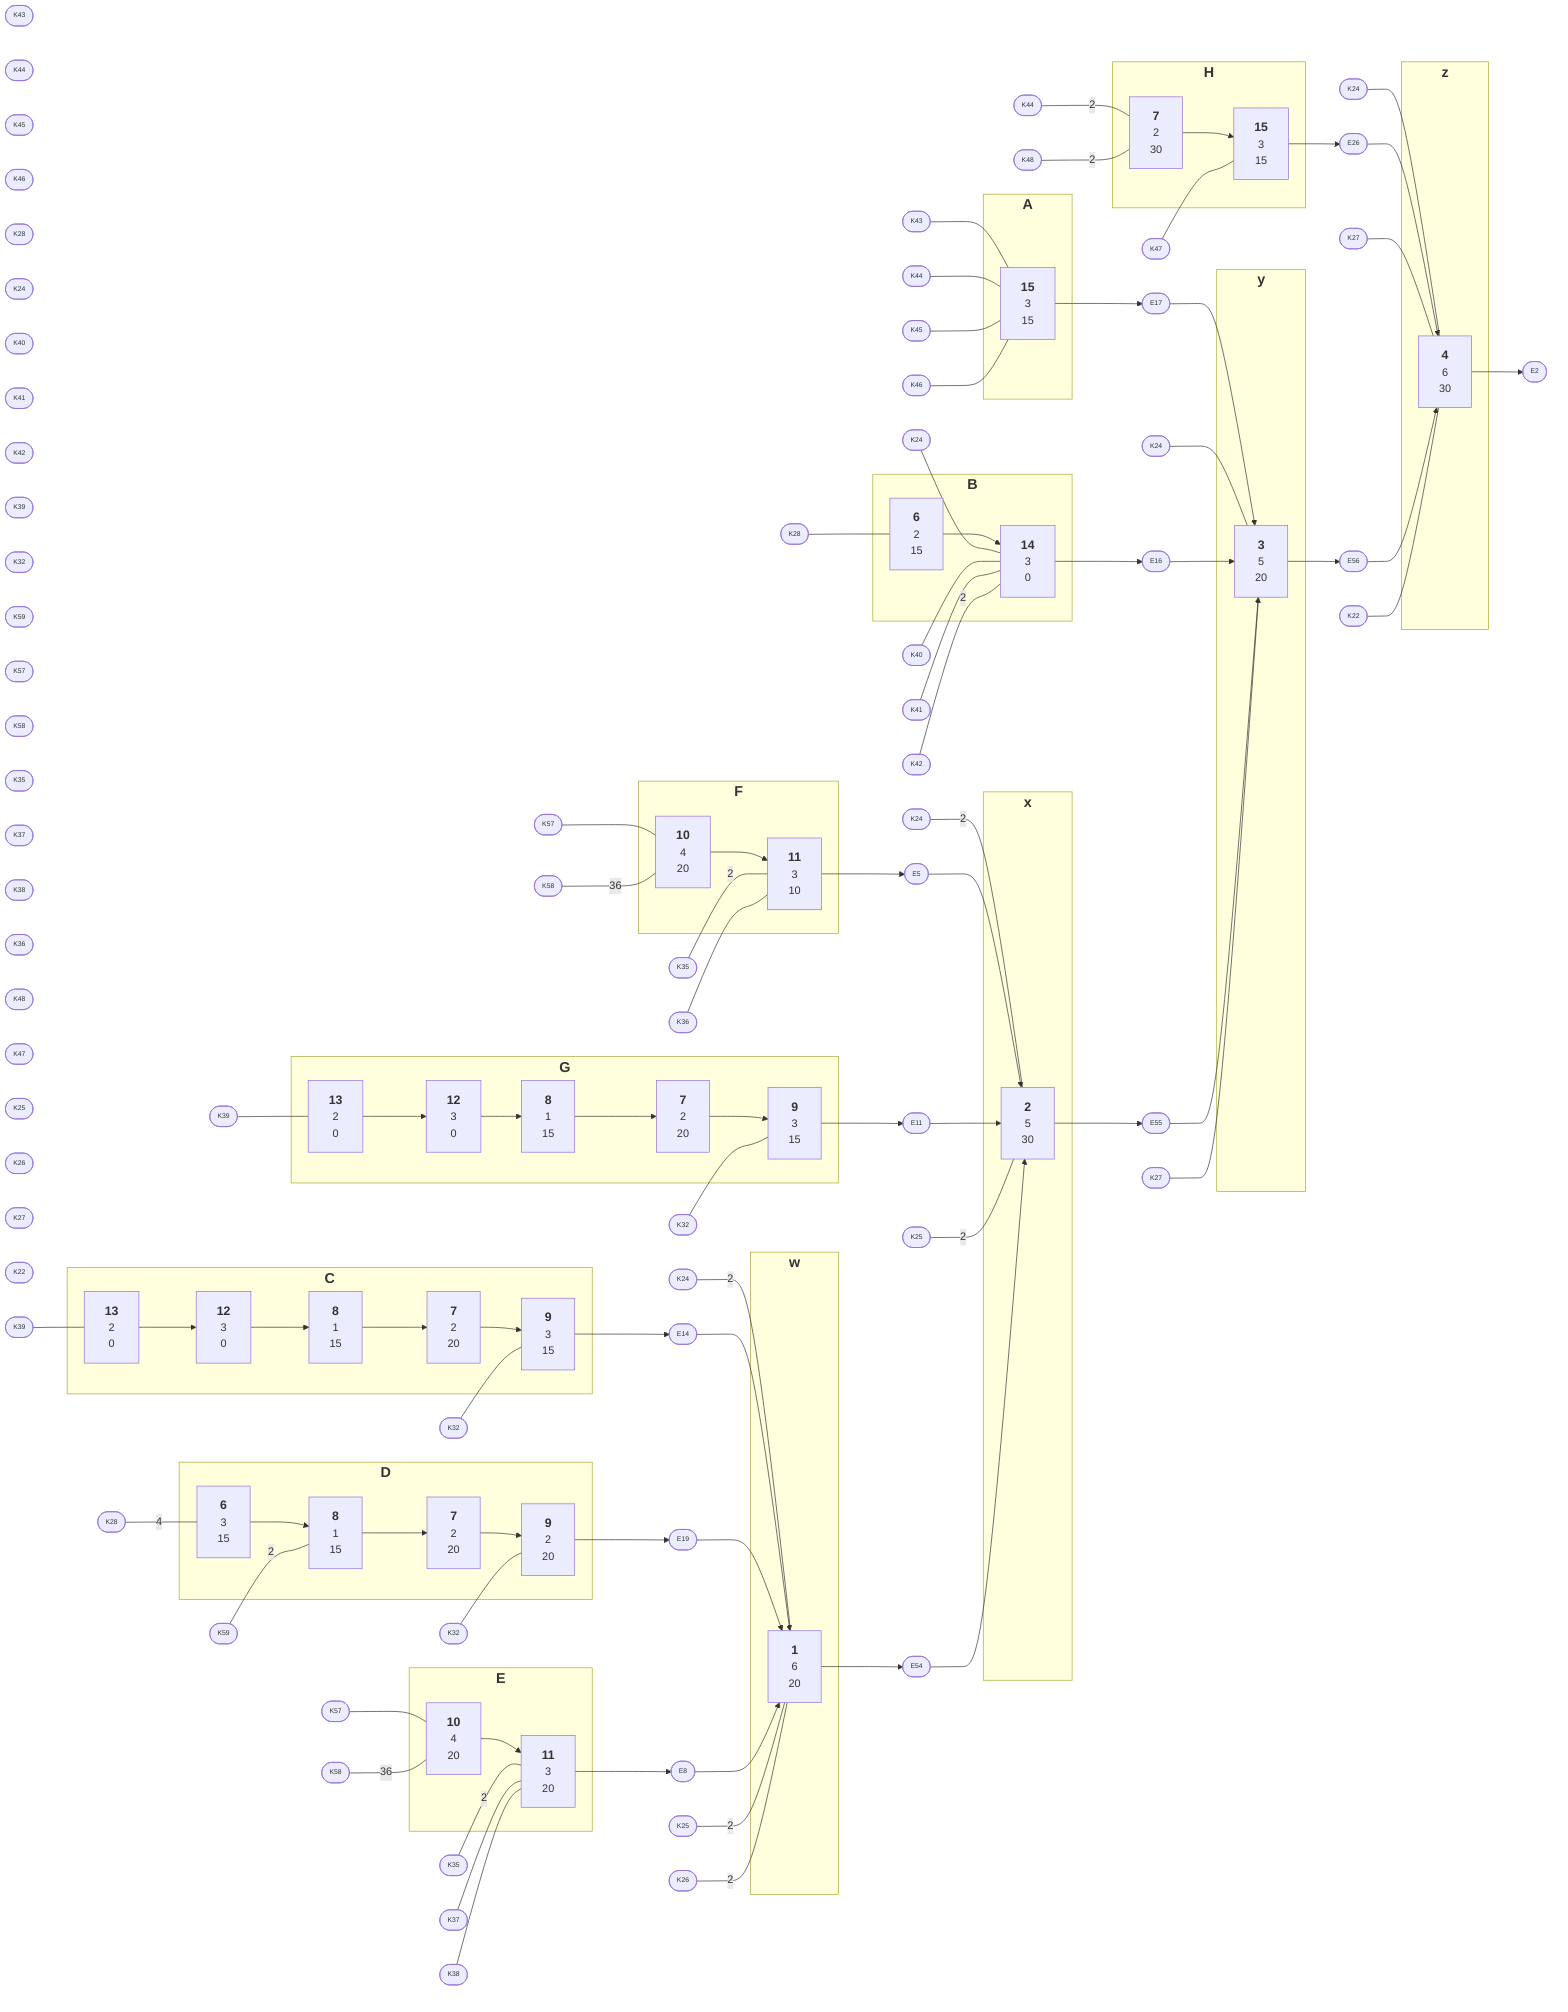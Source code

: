 %%{
  init: {
    'theme': 'dark'
  },
  'themeVariables': {
    'darkMode': true
  }
}%%
flowchart LR
    15.A["<div style='font-size:18px'><b>15</b></div>3<br/>15"]
    6.B["<div style='font-size:18px'><b>6</b></div>2<br/>15"]
    14.B["<div style='font-size:18px'><b>14</b></div>3<br/>0"]
    13.C["<div style='font-size:18px'><b>13</b></div>2<br/>0"]
    12.C["<div style='font-size:18px'><b>12</b></div>3<br/>0"]
    8.C["<div style='font-size:18px'><b>8</b></div>1<br/>15"]
    7.C["<div style='font-size:18px'><b>7</b></div>2<br/>20"]
    9.C["<div style='font-size:18px'><b>9</b></div>3<br/>15"]
    6.D["<div style='font-size:18px'><b>6</b></div>3<br/>15"]
    7.D["<div style='font-size:18px'><b>7</b></div>2<br/>20"]
    8.D["<div style='font-size:18px'><b>8</b></div>1<br/>15"]
    9.D["<div style='font-size:18px'><b>9</b></div>2<br/>20"]
    10.E["<div style='font-size:18px'><b>10</b></div>4<br/>20"]
    11.E["<div style='font-size:18px'><b>11</b></div>3<br/>20"]
    10.F["<div style='font-size:18px'><b>10</b></div>4<br/>20"]
    11.F["<div style='font-size:18px'><b>11</b></div>3<br/>10"]
    13.G["<div style='font-size:18px'><b>13</b></div>2<br/>0"]
    12.G["<div style='font-size:18px'><b>12</b></div>3<br/>0"]
    8.G["<div style='font-size:18px'><b>8</b></div>1<br/>15"]
    7.G["<div style='font-size:18px'><b>7</b></div>2<br/>20"]
    9.G["<div style='font-size:18px'><b>9</b></div>3<br/>15"]
    7.H["<div style='font-size:18px'><b>7</b></div>2<br/>30"]
    15.H["<div style='font-size:18px'><b>15</b></div>3<br/>15"]
    1.w["<div style='font-size:18px'><b>1</b></div>6<br/>20"]
    2.x["<div style='font-size:18px'><b>2</b></div>5<br/>30"]
    4.z["<div style='font-size:18px'><b>4</b></div>6<br/>30"]
    3.y["<div style='font-size:18px'><b>3</b></div>5<br/>20"]
    E2([<div style='font-size:10px'>E2</div>])
    15.A([<div style='font-size:10px'>15.A</div>])
    6.B([<div style='font-size:10px'>6.B</div>])
    14.B([<div style='font-size:10px'>14.B</div>])
    13.C([<div style='font-size:10px'>13.C</div>])
    12.C([<div style='font-size:10px'>12.C</div>])
    8.C([<div style='font-size:10px'>8.C</div>])
    7.C([<div style='font-size:10px'>7.C</div>])
    9.C([<div style='font-size:10px'>9.C</div>])
    6.D([<div style='font-size:10px'>6.D</div>])
    7.D([<div style='font-size:10px'>7.D</div>])
    8.D([<div style='font-size:10px'>8.D</div>])
    9.D([<div style='font-size:10px'>9.D</div>])
    10.E([<div style='font-size:10px'>10.E</div>])
    11.E([<div style='font-size:10px'>11.E</div>])
    10.F([<div style='font-size:10px'>10.F</div>])
    11.F([<div style='font-size:10px'>11.F</div>])
    13.G([<div style='font-size:10px'>13.G</div>])
    12.G([<div style='font-size:10px'>12.G</div>])
    8.G([<div style='font-size:10px'>8.G</div>])
    7.G([<div style='font-size:10px'>7.G</div>])
    9.G([<div style='font-size:10px'>9.G</div>])
    7.H([<div style='font-size:10px'>7.H</div>])
    15.H([<div style='font-size:10px'>15.H</div>])
    1.w([<div style='font-size:10px'>1.w</div>])
    2.x([<div style='font-size:10px'>2.x</div>])
    4.z([<div style='font-size:10px'>4.z</div>])
    3.y([<div style='font-size:10px'>3.y</div>])
    K43([<div style='font-size:10px'>K43</div>])
    K44([<div style='font-size:10px'>K44</div>])
    K45([<div style='font-size:10px'>K45</div>])
    K46([<div style='font-size:10px'>K46</div>])
    E17([<div style='font-size:10px'>E17</div>])
    K28([<div style='font-size:10px'>K28</div>])
    K24([<div style='font-size:10px'>K24</div>])
    K40([<div style='font-size:10px'>K40</div>])
    K41([<div style='font-size:10px'>K41</div>])
    K42([<div style='font-size:10px'>K42</div>])
    E16([<div style='font-size:10px'>E16</div>])
    K39([<div style='font-size:10px'>K39</div>])
    K32([<div style='font-size:10px'>K32</div>])
    E14([<div style='font-size:10px'>E14</div>])
    K59([<div style='font-size:10px'>K59</div>])
    E19([<div style='font-size:10px'>E19</div>])
    K57([<div style='font-size:10px'>K57</div>])
    K58([<div style='font-size:10px'>K58</div>])
    K35([<div style='font-size:10px'>K35</div>])
    K37([<div style='font-size:10px'>K37</div>])
    K38([<div style='font-size:10px'>K38</div>])
    E8([<div style='font-size:10px'>E8</div>])
    K36([<div style='font-size:10px'>K36</div>])
    E5([<div style='font-size:10px'>E5</div>])
    E11([<div style='font-size:10px'>E11</div>])
    K48([<div style='font-size:10px'>K48</div>])
    K47([<div style='font-size:10px'>K47</div>])
    E26([<div style='font-size:10px'>E26</div>])
    K25([<div style='font-size:10px'>K25</div>])
    K26([<div style='font-size:10px'>K26</div>])
    E54([<div style='font-size:10px'>E54</div>])
    E55([<div style='font-size:10px'>E55</div>])
    K27([<div style='font-size:10px'>K27</div>])
    E56([<div style='font-size:10px'>E56</div>])
    K22([<div style='font-size:10px'>K22</div>])
    subgraph A[<div style='font-size:21px'><b>A</b><br/></div>]
        15.A["<div style='font-size:18px'><b>15</b></div>3<br/>15"]
    end

    subgraph B[<div style='font-size:21px'><b>B</b><br/></div>]
        6.B["<div style='font-size:18px'><b>6</b></div>2<br/>15"]
        14.B["<div style='font-size:18px'><b>14</b></div>3<br/>0"]
    end

    subgraph C[<div style='font-size:21px'><b>C</b><br/></div>]
        13.C["<div style='font-size:18px'><b>13</b></div>2<br/>0"]
        12.C["<div style='font-size:18px'><b>12</b></div>3<br/>0"]
        8.C["<div style='font-size:18px'><b>8</b></div>1<br/>15"]
        7.C["<div style='font-size:18px'><b>7</b></div>2<br/>20"]
        9.C["<div style='font-size:18px'><b>9</b></div>3<br/>15"]
    end

    subgraph D[<div style='font-size:21px'><b>D</b><br/></div>]
        6.D["<div style='font-size:18px'><b>6</b></div>3<br/>15"]
        7.D["<div style='font-size:18px'><b>7</b></div>2<br/>20"]
        8.D["<div style='font-size:18px'><b>8</b></div>1<br/>15"]
        9.D["<div style='font-size:18px'><b>9</b></div>2<br/>20"]
    end

    subgraph E[<div style='font-size:21px'><b>E</b><br/></div>]
        10.E["<div style='font-size:18px'><b>10</b></div>4<br/>20"]
        11.E["<div style='font-size:18px'><b>11</b></div>3<br/>20"]
    end

    subgraph F[<div style='font-size:21px'><b>F</b><br/></div>]
        10.F["<div style='font-size:18px'><b>10</b></div>4<br/>20"]
        11.F["<div style='font-size:18px'><b>11</b></div>3<br/>10"]
    end

    subgraph G[<div style='font-size:21px'><b>G</b><br/></div>]
        13.G["<div style='font-size:18px'><b>13</b></div>2<br/>0"]
        12.G["<div style='font-size:18px'><b>12</b></div>3<br/>0"]
        8.G["<div style='font-size:18px'><b>8</b></div>1<br/>15"]
        7.G["<div style='font-size:18px'><b>7</b></div>2<br/>20"]
        9.G["<div style='font-size:18px'><b>9</b></div>3<br/>15"]
    end

    subgraph H[<div style='font-size:21px'><b>H</b><br/></div>]
        7.H["<div style='font-size:18px'><b>7</b></div>2<br/>30"]
        15.H["<div style='font-size:18px'><b>15</b></div>3<br/>15"]
    end

    subgraph w[<div style='font-size:21px'><b>w</b><br/></div>]
        1.w["<div style='font-size:18px'><b>1</b></div>6<br/>20"]
    end

    subgraph x[<div style='font-size:21px'><b>x</b><br/></div>]
        2.x["<div style='font-size:18px'><b>2</b></div>5<br/>30"]
    end

    subgraph y[<div style='font-size:21px'><b>y</b><br/></div>]
        3.y["<div style='font-size:18px'><b>3</b></div>5<br/>20"]
    end

    subgraph z[<div style='font-size:21px'><b>z</b><br/></div>]
        4.z["<div style='font-size:18px'><b>4</b></div>6<br/>30"]
    end

    15.A --> E17
    6.B --> 14.B
    14.B --> E16
    13.C --> 12.C
    12.C --> 8.C
    8.C --> 7.C
    7.C --> 9.C
    9.C --> E14
    6.D --> 8.D
    7.D --> 9.D
    8.D --> 7.D
    9.D --> E19
    10.E --> 11.E
    11.E --> E8
    10.F --> 11.F
    11.F --> E5
    13.G --> 12.G
    12.G --> 8.G
    8.G --> 7.G
    7.G --> 9.G
    9.G --> E11
    7.H --> 15.H
    15.H --> E26
    1.w --> E54
    2.x --> E55
    4.z --> E2
    3.y --> E56
    K43_1([<div style='font-size:10px'>K43</div>])
    K43_1 --- 15.A
    K44_1([<div style='font-size:10px'>K44</div>])
    K44_1 --- 15.A
    K44_2([<div style='font-size:10px'>K44</div>])
    K44_2 ---|2| 7.H
    K45_1([<div style='font-size:10px'>K45</div>])
    K45_1 --- 15.A
    K46_1([<div style='font-size:10px'>K46</div>])
    K46_1 --- 15.A
    E17 --> 3.y
    K28_1([<div style='font-size:10px'>K28</div>])
    K28_1 --- 6.B
    K28_2([<div style='font-size:10px'>K28</div>])
    K28_2 ---|4| 6.D
    K24_1([<div style='font-size:10px'>K24</div>])
    K24_1 --- 14.B
    K24_2([<div style='font-size:10px'>K24</div>])
    K24_2 ---|2| 1.w
    K24_3([<div style='font-size:10px'>K24</div>])
    K24_3 ---|2| 2.x
    K24_4([<div style='font-size:10px'>K24</div>])
    K24_4 --- 3.y
    K24_5([<div style='font-size:10px'>K24</div>])
    K24_5 --- 4.z
    K40_1([<div style='font-size:10px'>K40</div>])
    K40_1 --- 14.B
    K41_1([<div style='font-size:10px'>K41</div>])
    K41_1 --- 14.B
    K42_1([<div style='font-size:10px'>K42</div>])
    K42_1 ---|2| 14.B
    E16 --> 3.y
    K39_1([<div style='font-size:10px'>K39</div>])
    K39_1 --- 13.C
    K39_2([<div style='font-size:10px'>K39</div>])
    K39_2 --- 13.G
    K32_1([<div style='font-size:10px'>K32</div>])
    K32_1 --- 9.C
    K32_2([<div style='font-size:10px'>K32</div>])
    K32_2 --- 9.D
    K32_3([<div style='font-size:10px'>K32</div>])
    K32_3 --- 9.G
    E14 --> 1.w
    K59_1([<div style='font-size:10px'>K59</div>])
    K59_1 ---|2| 8.D
    E19 --> 1.w
    K57_1([<div style='font-size:10px'>K57</div>])
    K57_1 --- 10.E
    K57_2([<div style='font-size:10px'>K57</div>])
    K57_2 --- 10.F
    K58_1([<div style='font-size:10px'>K58</div>])
    K58_1 ---|36| 10.E
    K58_2([<div style='font-size:10px'>K58</div>])
    K58_2 ---|36| 10.F
    K35_1([<div style='font-size:10px'>K35</div>])
    K35_1 ---|2| 11.E
    K35_2([<div style='font-size:10px'>K35</div>])
    K35_2 ---|2| 11.F
    K37_1([<div style='font-size:10px'>K37</div>])
    K37_1 --- 11.E
    K38_1([<div style='font-size:10px'>K38</div>])
    K38_1 --- 11.E
    E8 --> 1.w
    K36_1([<div style='font-size:10px'>K36</div>])
    K36_1 --- 11.F
    E5 --> 2.x
    E11 --> 2.x
    K48_1([<div style='font-size:10px'>K48</div>])
    K48_1 ---|2| 7.H
    K47_1([<div style='font-size:10px'>K47</div>])
    K47_1 --- 15.H
    E26 --> 4.z
    K25_1([<div style='font-size:10px'>K25</div>])
    K25_1 ---|2| 1.w
    K25_2([<div style='font-size:10px'>K25</div>])
    K25_2 ---|2| 2.x
    K26_1([<div style='font-size:10px'>K26</div>])
    K26_1 ---|2| 1.w
    E54 --> 2.x
    E55 --> 3.y
    K27_1([<div style='font-size:10px'>K27</div>])
    K27_1 --- 3.y
    K27_2([<div style='font-size:10px'>K27</div>])
    K27_2 --- 4.z
    E56 --> 4.z
    K22_1([<div style='font-size:10px'>K22</div>])
    K22_1 --- 4.z